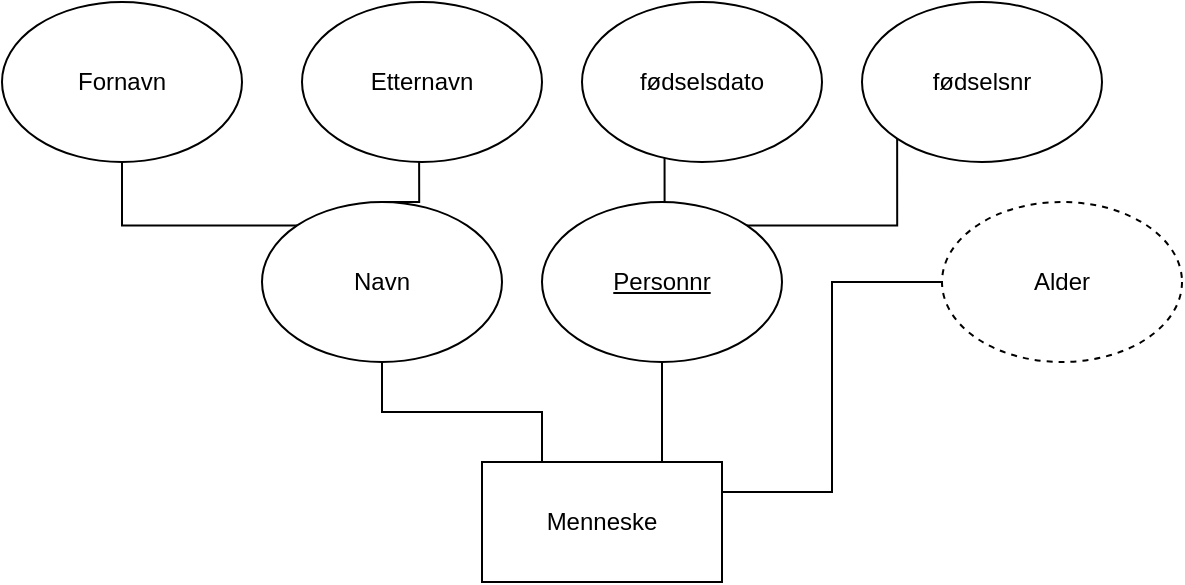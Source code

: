 <mxfile version="21.7.2" type="github">
  <diagram name="Page-1" id="F13M3PTqx_8kNUvedSjd">
    <mxGraphModel dx="722" dy="535" grid="1" gridSize="10" guides="1" tooltips="1" connect="1" arrows="1" fold="1" page="1" pageScale="1" pageWidth="827" pageHeight="1169" math="0" shadow="0">
      <root>
        <mxCell id="0" />
        <mxCell id="1" parent="0" />
        <mxCell id="RuO9l1L-OgYIJ2cfLx8g-15" style="edgeStyle=orthogonalEdgeStyle;rounded=0;orthogonalLoop=1;jettySize=auto;html=1;exitX=0.75;exitY=0;exitDx=0;exitDy=0;entryX=0.5;entryY=1;entryDx=0;entryDy=0;endArrow=none;endFill=0;" edge="1" parent="1" source="RuO9l1L-OgYIJ2cfLx8g-1" target="RuO9l1L-OgYIJ2cfLx8g-5">
          <mxGeometry relative="1" as="geometry" />
        </mxCell>
        <mxCell id="RuO9l1L-OgYIJ2cfLx8g-16" style="edgeStyle=orthogonalEdgeStyle;rounded=0;orthogonalLoop=1;jettySize=auto;html=1;exitX=0.25;exitY=0;exitDx=0;exitDy=0;entryX=0.5;entryY=1;entryDx=0;entryDy=0;endArrow=none;endFill=0;" edge="1" parent="1" source="RuO9l1L-OgYIJ2cfLx8g-1" target="RuO9l1L-OgYIJ2cfLx8g-2">
          <mxGeometry relative="1" as="geometry" />
        </mxCell>
        <mxCell id="RuO9l1L-OgYIJ2cfLx8g-17" style="edgeStyle=orthogonalEdgeStyle;rounded=0;orthogonalLoop=1;jettySize=auto;html=1;exitX=1;exitY=0.25;exitDx=0;exitDy=0;entryX=0;entryY=0.5;entryDx=0;entryDy=0;endArrow=none;endFill=0;" edge="1" parent="1" source="RuO9l1L-OgYIJ2cfLx8g-1" target="RuO9l1L-OgYIJ2cfLx8g-14">
          <mxGeometry relative="1" as="geometry" />
        </mxCell>
        <mxCell id="RuO9l1L-OgYIJ2cfLx8g-1" value="Menneske" style="rounded=0;whiteSpace=wrap;html=1;" vertex="1" parent="1">
          <mxGeometry x="350" y="270" width="120" height="60" as="geometry" />
        </mxCell>
        <mxCell id="RuO9l1L-OgYIJ2cfLx8g-12" style="edgeStyle=orthogonalEdgeStyle;rounded=0;orthogonalLoop=1;jettySize=auto;html=1;exitX=0.5;exitY=0;exitDx=0;exitDy=0;entryX=0.488;entryY=0.982;entryDx=0;entryDy=0;entryPerimeter=0;endArrow=none;endFill=0;" edge="1" parent="1" source="RuO9l1L-OgYIJ2cfLx8g-2" target="RuO9l1L-OgYIJ2cfLx8g-4">
          <mxGeometry relative="1" as="geometry" />
        </mxCell>
        <mxCell id="RuO9l1L-OgYIJ2cfLx8g-13" style="edgeStyle=orthogonalEdgeStyle;rounded=0;orthogonalLoop=1;jettySize=auto;html=1;exitX=0;exitY=0;exitDx=0;exitDy=0;endArrow=none;endFill=0;" edge="1" parent="1" source="RuO9l1L-OgYIJ2cfLx8g-2" target="RuO9l1L-OgYIJ2cfLx8g-3">
          <mxGeometry relative="1" as="geometry" />
        </mxCell>
        <mxCell id="RuO9l1L-OgYIJ2cfLx8g-2" value="Navn" style="ellipse;whiteSpace=wrap;html=1;" vertex="1" parent="1">
          <mxGeometry x="240" y="140" width="120" height="80" as="geometry" />
        </mxCell>
        <mxCell id="RuO9l1L-OgYIJ2cfLx8g-3" value="Fornavn" style="ellipse;whiteSpace=wrap;html=1;" vertex="1" parent="1">
          <mxGeometry x="110" y="40" width="120" height="80" as="geometry" />
        </mxCell>
        <mxCell id="RuO9l1L-OgYIJ2cfLx8g-4" value="Etternavn" style="ellipse;whiteSpace=wrap;html=1;" vertex="1" parent="1">
          <mxGeometry x="260" y="40" width="120" height="80" as="geometry" />
        </mxCell>
        <mxCell id="RuO9l1L-OgYIJ2cfLx8g-9" style="edgeStyle=orthogonalEdgeStyle;rounded=0;orthogonalLoop=1;jettySize=auto;html=1;exitX=1;exitY=0;exitDx=0;exitDy=0;entryX=0;entryY=1;entryDx=0;entryDy=0;endArrow=none;endFill=0;" edge="1" parent="1" source="RuO9l1L-OgYIJ2cfLx8g-5" target="RuO9l1L-OgYIJ2cfLx8g-7">
          <mxGeometry relative="1" as="geometry" />
        </mxCell>
        <mxCell id="RuO9l1L-OgYIJ2cfLx8g-11" style="edgeStyle=orthogonalEdgeStyle;rounded=0;orthogonalLoop=1;jettySize=auto;html=1;exitX=0.5;exitY=0;exitDx=0;exitDy=0;entryX=0.344;entryY=0.974;entryDx=0;entryDy=0;entryPerimeter=0;endArrow=none;endFill=0;" edge="1" parent="1" source="RuO9l1L-OgYIJ2cfLx8g-5" target="RuO9l1L-OgYIJ2cfLx8g-6">
          <mxGeometry relative="1" as="geometry" />
        </mxCell>
        <mxCell id="RuO9l1L-OgYIJ2cfLx8g-5" value="&lt;u&gt;Personnr&lt;/u&gt;" style="ellipse;whiteSpace=wrap;html=1;" vertex="1" parent="1">
          <mxGeometry x="380" y="140" width="120" height="80" as="geometry" />
        </mxCell>
        <mxCell id="RuO9l1L-OgYIJ2cfLx8g-6" value="fødselsdato" style="ellipse;whiteSpace=wrap;html=1;" vertex="1" parent="1">
          <mxGeometry x="400" y="40" width="120" height="80" as="geometry" />
        </mxCell>
        <mxCell id="RuO9l1L-OgYIJ2cfLx8g-7" value="fødselsnr" style="ellipse;whiteSpace=wrap;html=1;" vertex="1" parent="1">
          <mxGeometry x="540" y="40" width="120" height="80" as="geometry" />
        </mxCell>
        <mxCell id="RuO9l1L-OgYIJ2cfLx8g-14" value="Alder" style="ellipse;whiteSpace=wrap;html=1;dashed=1;" vertex="1" parent="1">
          <mxGeometry x="580" y="140" width="120" height="80" as="geometry" />
        </mxCell>
      </root>
    </mxGraphModel>
  </diagram>
</mxfile>
